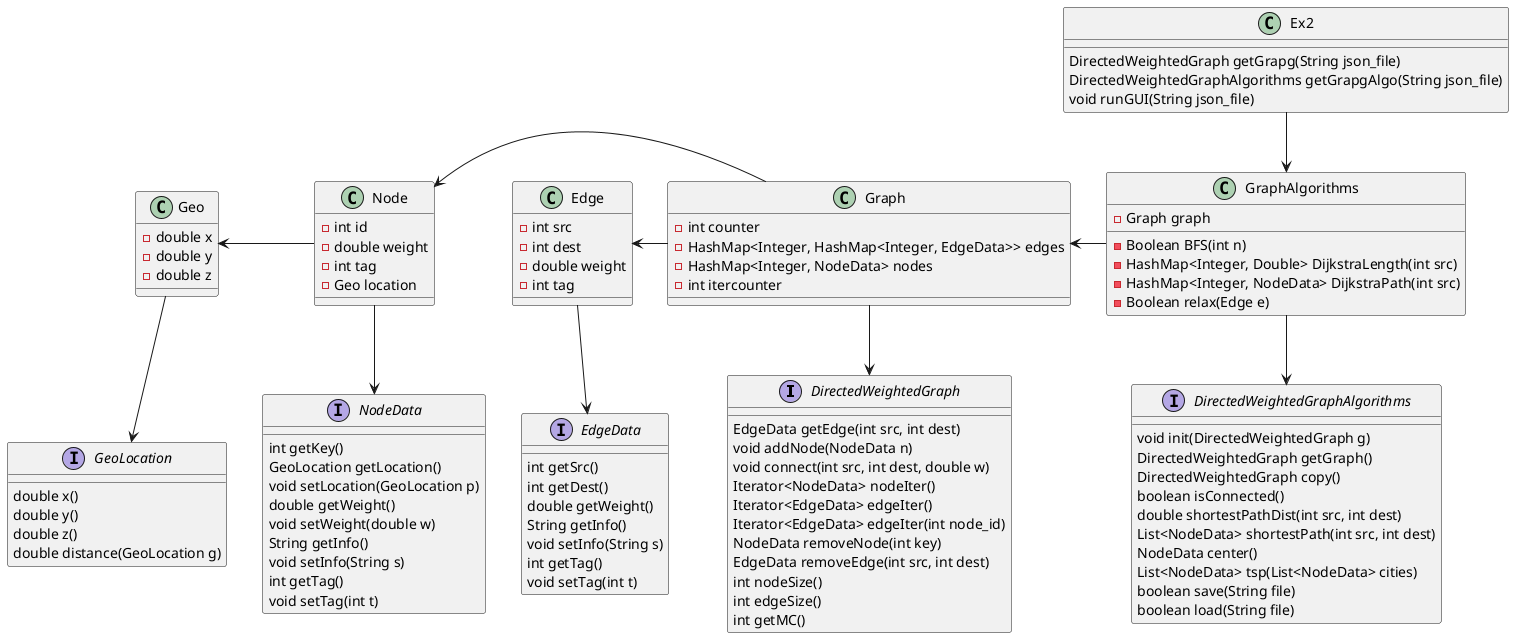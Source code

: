 @startuml
'https://plantuml.com/class-diagram

interface DirectedWeightedGraph{
	EdgeData getEdge(int src, int dest)
	void addNode(NodeData n)
	void connect(int src, int dest, double w)
	Iterator<NodeData> nodeIter()
	Iterator<EdgeData> edgeIter()
	Iterator<EdgeData> edgeIter(int node_id)
	NodeData removeNode(int key)
	EdgeData removeEdge(int src, int dest)
	int nodeSize()
	int edgeSize()
	int getMC()
}
interface DirectedWeightedGraphAlgorithms{
    void init(DirectedWeightedGraph g)
    DirectedWeightedGraph getGraph()
    DirectedWeightedGraph copy()
    boolean isConnected()
    double shortestPathDist(int src, int dest)
    List<NodeData> shortestPath(int src, int dest)
    NodeData center()
    List<NodeData> tsp(List<NodeData> cities)
    boolean save(String file)
    boolean load(String file)
}
interface EdgeData{
    int getSrc()
	int getDest()
	double getWeight()
	String getInfo()
	void setInfo(String s)
	int getTag()
	void setTag(int t)
}

interface NodeData{
    int getKey()
	GeoLocation getLocation()
	void setLocation(GeoLocation p)
	double getWeight()
	void setWeight(double w)
	String getInfo()
	void setInfo(String s)
	int getTag()
	void setTag(int t)
}

interface GeoLocation{
    double x()
    double y()
    double z()
    double distance(GeoLocation g)
}
class Node {
 - int id
 - double weight
 - int tag
 - Geo location

}

class Geo {
- double x
- double y
- double z

}
class Edge {
- int src
- int dest
- double weight
- int tag
}
class Graph{
- int counter
- HashMap<Integer, HashMap<Integer, EdgeData>> edges
- HashMap<Integer, NodeData> nodes
- int itercounter
}

class GraphAlgorithms{
- Graph graph
- Boolean BFS(int n)
- HashMap<Integer, Double> DijkstraLength(int src)
- HashMap<Integer, NodeData> DijkstraPath(int src)
- Boolean relax(Edge e)

}

class Ex2 {
DirectedWeightedGraph getGrapg(String json_file)
DirectedWeightedGraphAlgorithms getGrapgAlgo(String json_file)
void runGUI(String json_file)
}

Ex2 -down-> GraphAlgorithms
GraphAlgorithms -down-> DirectedWeightedGraphAlgorithms
GraphAlgorithms -left-> Graph
Graph -down-> DirectedWeightedGraph
Graph -left-> Edge
Edge -down-> EdgeData
Graph -left-> Node
Node -down-> NodeData
Node -left-> Geo
Geo -down-> GeoLocation



@enduml